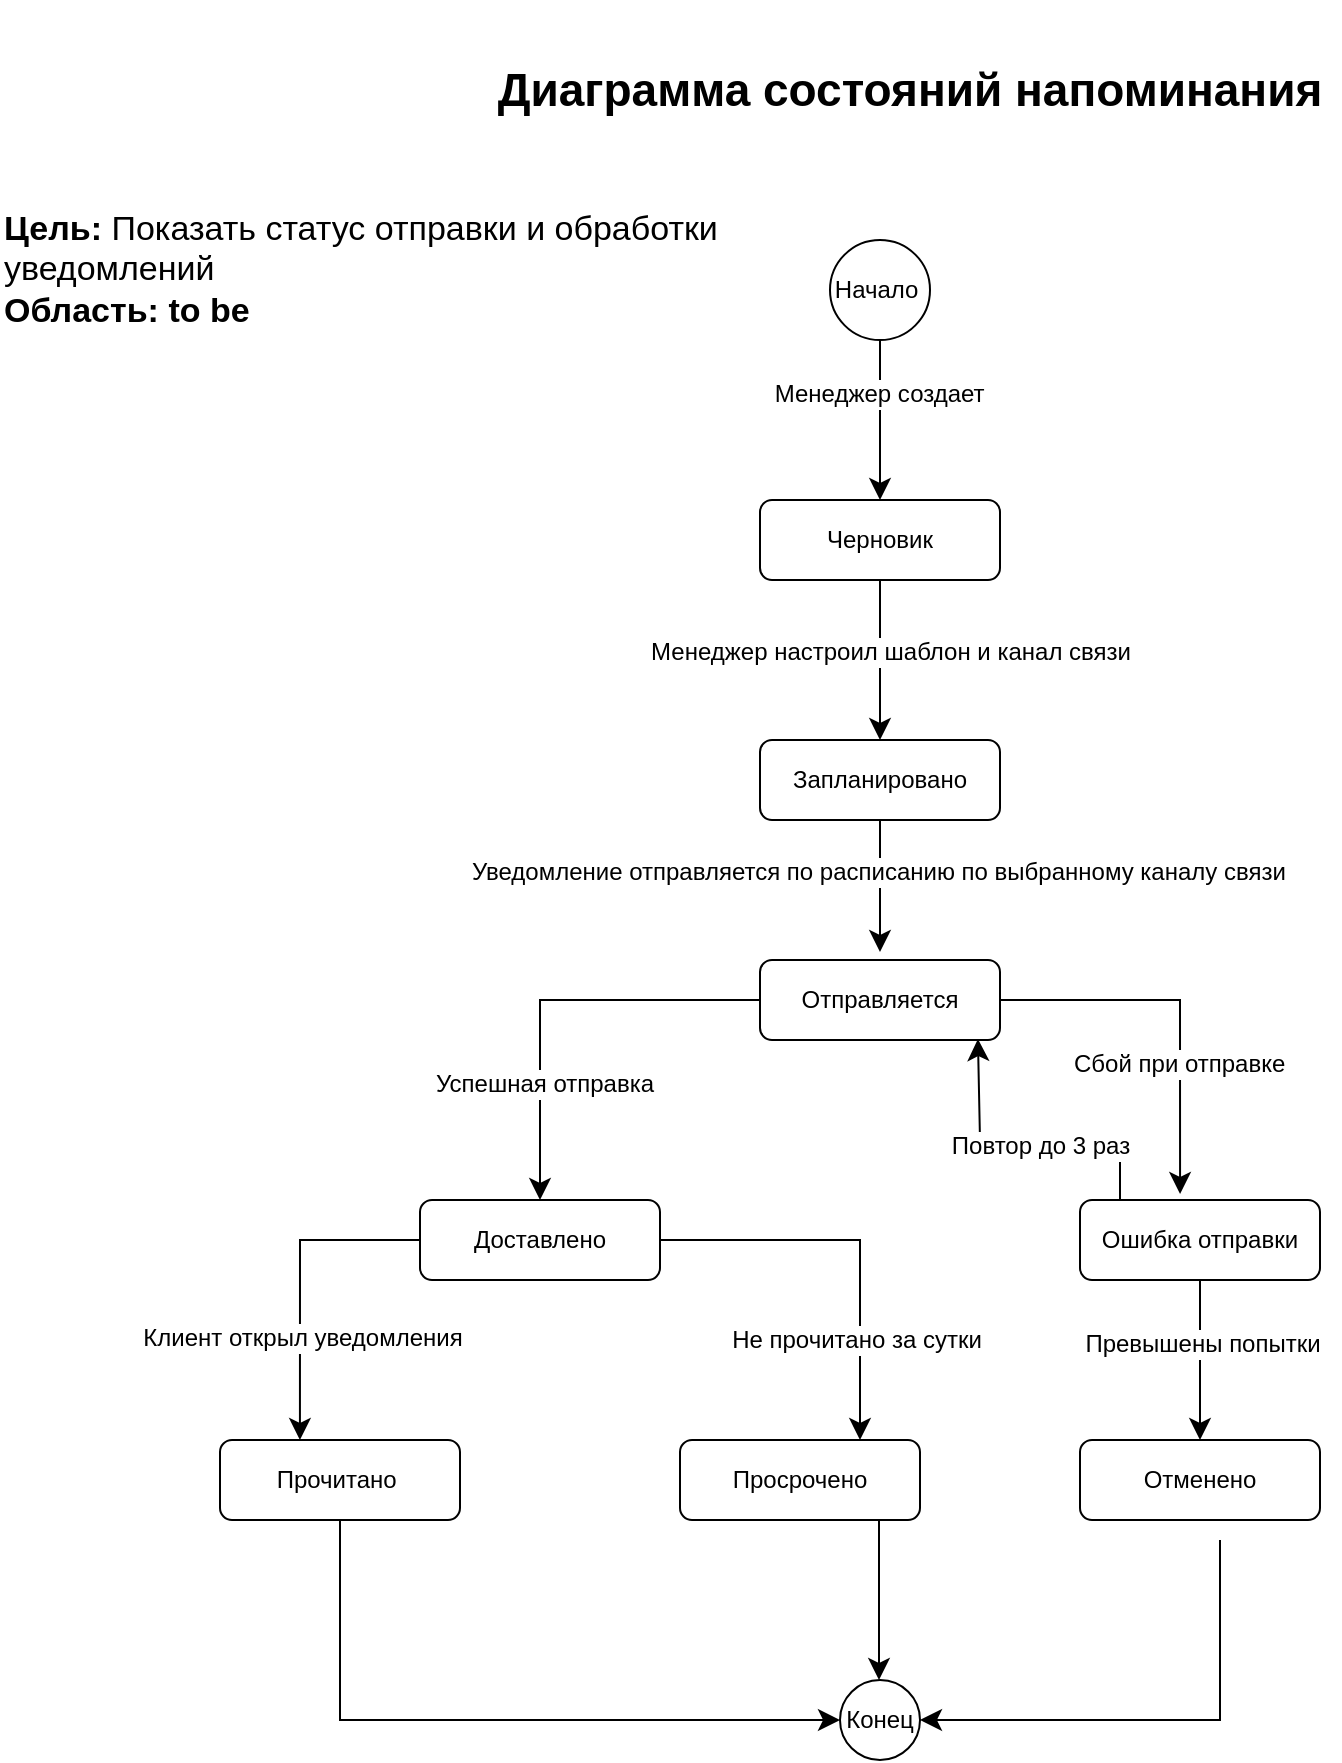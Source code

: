 <mxfile version="28.1.1">
  <diagram name="Страница — 1" id="j_y9czIBQOnDr5iY_I59">
    <mxGraphModel dx="1677" dy="2272" grid="1" gridSize="10" guides="1" tooltips="1" connect="1" arrows="1" fold="1" page="1" pageScale="1" pageWidth="827" pageHeight="1169" math="0" shadow="0">
      <root>
        <mxCell id="0" />
        <mxCell id="1" parent="0" />
        <mxCell id="io1wwQr1_xJZZvbiRL2H-1" value="Черновик" style="rounded=1;whiteSpace=wrap;html=1;" parent="1" vertex="1">
          <mxGeometry x="330" y="210" width="120" height="40" as="geometry" />
        </mxCell>
        <mxCell id="io1wwQr1_xJZZvbiRL2H-2" value="Запланировано" style="rounded=1;whiteSpace=wrap;html=1;" parent="1" vertex="1">
          <mxGeometry x="330" y="330" width="120" height="40" as="geometry" />
        </mxCell>
        <mxCell id="io1wwQr1_xJZZvbiRL2H-3" value="Отправляется" style="rounded=1;whiteSpace=wrap;html=1;" parent="1" vertex="1">
          <mxGeometry x="330" y="440" width="120" height="40" as="geometry" />
        </mxCell>
        <mxCell id="io1wwQr1_xJZZvbiRL2H-4" value="Доставлено" style="rounded=1;whiteSpace=wrap;html=1;" parent="1" vertex="1">
          <mxGeometry x="160" y="560" width="120" height="40" as="geometry" />
        </mxCell>
        <mxCell id="io1wwQr1_xJZZvbiRL2H-5" value="Ошибка отправки" style="rounded=1;whiteSpace=wrap;html=1;" parent="1" vertex="1">
          <mxGeometry x="490" y="560" width="120" height="40" as="geometry" />
        </mxCell>
        <mxCell id="io1wwQr1_xJZZvbiRL2H-6" value="Отменено" style="rounded=1;whiteSpace=wrap;html=1;" parent="1" vertex="1">
          <mxGeometry x="490" y="680" width="120" height="40" as="geometry" />
        </mxCell>
        <mxCell id="io1wwQr1_xJZZvbiRL2H-7" value="Прочитано&amp;nbsp;" style="rounded=1;whiteSpace=wrap;html=1;" parent="1" vertex="1">
          <mxGeometry x="60" y="680" width="120" height="40" as="geometry" />
        </mxCell>
        <mxCell id="io1wwQr1_xJZZvbiRL2H-8" value="Просрочено" style="rounded=1;whiteSpace=wrap;html=1;" parent="1" vertex="1">
          <mxGeometry x="290" y="680" width="120" height="40" as="geometry" />
        </mxCell>
        <mxCell id="io1wwQr1_xJZZvbiRL2H-9" value="Начало&amp;nbsp;" style="ellipse;whiteSpace=wrap;html=1;aspect=fixed;" parent="1" vertex="1">
          <mxGeometry x="365" y="80" width="50" height="50" as="geometry" />
        </mxCell>
        <mxCell id="io1wwQr1_xJZZvbiRL2H-10" value="" style="endArrow=classic;html=1;rounded=0;fontSize=12;startSize=8;endSize=8;curved=1;entryX=0.5;entryY=0;entryDx=0;entryDy=0;exitX=0.5;exitY=1;exitDx=0;exitDy=0;" parent="1" source="io1wwQr1_xJZZvbiRL2H-9" target="io1wwQr1_xJZZvbiRL2H-1" edge="1">
          <mxGeometry width="50" height="50" relative="1" as="geometry">
            <mxPoint x="365" y="180" as="sourcePoint" />
            <mxPoint x="415" y="130" as="targetPoint" />
          </mxGeometry>
        </mxCell>
        <mxCell id="io1wwQr1_xJZZvbiRL2H-11" value="Менеджер создает&amp;nbsp;" style="edgeLabel;html=1;align=center;verticalAlign=middle;resizable=0;points=[];fontSize=12;" parent="io1wwQr1_xJZZvbiRL2H-10" vertex="1" connectable="0">
          <mxGeometry x="-0.325" y="1" relative="1" as="geometry">
            <mxPoint as="offset" />
          </mxGeometry>
        </mxCell>
        <mxCell id="io1wwQr1_xJZZvbiRL2H-12" value="" style="endArrow=classic;html=1;rounded=0;fontSize=12;startSize=8;endSize=8;curved=1;exitX=0.5;exitY=1;exitDx=0;exitDy=0;entryX=0.5;entryY=0;entryDx=0;entryDy=0;" parent="1" source="io1wwQr1_xJZZvbiRL2H-1" target="io1wwQr1_xJZZvbiRL2H-2" edge="1">
          <mxGeometry width="50" height="50" relative="1" as="geometry">
            <mxPoint x="380" y="320" as="sourcePoint" />
            <mxPoint x="400" y="320" as="targetPoint" />
          </mxGeometry>
        </mxCell>
        <mxCell id="io1wwQr1_xJZZvbiRL2H-13" value="Менеджер настроил шаблон и канал связи" style="edgeLabel;html=1;align=center;verticalAlign=middle;resizable=0;points=[];fontSize=12;" parent="io1wwQr1_xJZZvbiRL2H-12" vertex="1" connectable="0">
          <mxGeometry x="-0.1" y="5" relative="1" as="geometry">
            <mxPoint as="offset" />
          </mxGeometry>
        </mxCell>
        <mxCell id="io1wwQr1_xJZZvbiRL2H-14" value="" style="endArrow=classic;html=1;rounded=0;fontSize=12;startSize=8;endSize=8;curved=1;exitX=0.5;exitY=1;exitDx=0;exitDy=0;" parent="1" source="io1wwQr1_xJZZvbiRL2H-2" edge="1">
          <mxGeometry width="50" height="50" relative="1" as="geometry">
            <mxPoint x="360" y="430" as="sourcePoint" />
            <mxPoint x="390" y="436" as="targetPoint" />
          </mxGeometry>
        </mxCell>
        <mxCell id="io1wwQr1_xJZZvbiRL2H-15" value="Уведомление отправляется по расписанию по выбранному каналу связи" style="edgeLabel;html=1;align=center;verticalAlign=middle;resizable=0;points=[];fontSize=12;" parent="io1wwQr1_xJZZvbiRL2H-14" vertex="1" connectable="0">
          <mxGeometry x="-0.212" y="-1" relative="1" as="geometry">
            <mxPoint as="offset" />
          </mxGeometry>
        </mxCell>
        <mxCell id="io1wwQr1_xJZZvbiRL2H-17" value="" style="endArrow=classic;html=1;rounded=0;fontSize=12;startSize=8;endSize=8;curved=0;exitX=1;exitY=0.5;exitDx=0;exitDy=0;entryX=0.417;entryY=-0.075;entryDx=0;entryDy=0;entryPerimeter=0;" parent="1" source="io1wwQr1_xJZZvbiRL2H-3" target="io1wwQr1_xJZZvbiRL2H-5" edge="1">
          <mxGeometry width="50" height="50" relative="1" as="geometry">
            <mxPoint x="500" y="490" as="sourcePoint" />
            <mxPoint x="540" y="550" as="targetPoint" />
            <Array as="points">
              <mxPoint x="540" y="460" />
            </Array>
          </mxGeometry>
        </mxCell>
        <mxCell id="io1wwQr1_xJZZvbiRL2H-20" value="Сбой при отправке&amp;nbsp;" style="edgeLabel;html=1;align=center;verticalAlign=middle;resizable=0;points=[];fontSize=12;" parent="io1wwQr1_xJZZvbiRL2H-17" vertex="1" connectable="0">
          <mxGeometry x="0.305" y="1" relative="1" as="geometry">
            <mxPoint as="offset" />
          </mxGeometry>
        </mxCell>
        <mxCell id="io1wwQr1_xJZZvbiRL2H-18" value="" style="endArrow=classic;html=1;rounded=0;fontSize=12;startSize=8;endSize=8;curved=0;entryX=0.5;entryY=0;entryDx=0;entryDy=0;exitX=0;exitY=0.5;exitDx=0;exitDy=0;" parent="1" source="io1wwQr1_xJZZvbiRL2H-3" target="io1wwQr1_xJZZvbiRL2H-4" edge="1">
          <mxGeometry width="50" height="50" relative="1" as="geometry">
            <mxPoint x="320" y="460" as="sourcePoint" />
            <mxPoint x="230" y="470" as="targetPoint" />
            <Array as="points">
              <mxPoint x="220" y="460" />
            </Array>
          </mxGeometry>
        </mxCell>
        <mxCell id="io1wwQr1_xJZZvbiRL2H-19" value="Успешная отправка" style="edgeLabel;html=1;align=center;verticalAlign=middle;resizable=0;points=[];fontSize=12;" parent="io1wwQr1_xJZZvbiRL2H-18" vertex="1" connectable="0">
          <mxGeometry x="0.448" y="2" relative="1" as="geometry">
            <mxPoint as="offset" />
          </mxGeometry>
        </mxCell>
        <mxCell id="io1wwQr1_xJZZvbiRL2H-21" value="" style="endArrow=classic;html=1;rounded=0;fontSize=12;startSize=8;endSize=8;curved=0;entryX=0.5;entryY=0;entryDx=0;entryDy=0;exitX=0.5;exitY=1;exitDx=0;exitDy=0;" parent="1" source="io1wwQr1_xJZZvbiRL2H-5" target="io1wwQr1_xJZZvbiRL2H-6" edge="1">
          <mxGeometry width="50" height="50" relative="1" as="geometry">
            <mxPoint x="440" y="670" as="sourcePoint" />
            <mxPoint x="490" y="620" as="targetPoint" />
          </mxGeometry>
        </mxCell>
        <mxCell id="io1wwQr1_xJZZvbiRL2H-22" value="Превышены попытки" style="edgeLabel;html=1;align=center;verticalAlign=middle;resizable=0;points=[];fontSize=12;" parent="io1wwQr1_xJZZvbiRL2H-21" vertex="1" connectable="0">
          <mxGeometry x="-0.2" y="1" relative="1" as="geometry">
            <mxPoint as="offset" />
          </mxGeometry>
        </mxCell>
        <mxCell id="io1wwQr1_xJZZvbiRL2H-23" value="" style="endArrow=classic;html=1;rounded=0;fontSize=12;startSize=8;endSize=8;curved=0;exitX=1;exitY=0.5;exitDx=0;exitDy=0;entryX=0.75;entryY=0;entryDx=0;entryDy=0;" parent="1" source="io1wwQr1_xJZZvbiRL2H-4" target="io1wwQr1_xJZZvbiRL2H-8" edge="1">
          <mxGeometry width="50" height="50" relative="1" as="geometry">
            <mxPoint x="315" y="600" as="sourcePoint" />
            <mxPoint x="330" y="680" as="targetPoint" />
            <Array as="points">
              <mxPoint x="380" y="580" />
            </Array>
          </mxGeometry>
        </mxCell>
        <mxCell id="io1wwQr1_xJZZvbiRL2H-24" value="Не прочитано за сутки" style="edgeLabel;html=1;align=center;verticalAlign=middle;resizable=0;points=[];fontSize=12;" parent="io1wwQr1_xJZZvbiRL2H-23" vertex="1" connectable="0">
          <mxGeometry x="0.2" y="-2" relative="1" as="geometry">
            <mxPoint y="30" as="offset" />
          </mxGeometry>
        </mxCell>
        <mxCell id="io1wwQr1_xJZZvbiRL2H-25" value="" style="endArrow=classic;html=1;rounded=0;fontSize=12;startSize=8;endSize=8;curved=0;exitX=0;exitY=0.5;exitDx=0;exitDy=0;entryX=0.333;entryY=0;entryDx=0;entryDy=0;entryPerimeter=0;" parent="1" source="io1wwQr1_xJZZvbiRL2H-4" target="io1wwQr1_xJZZvbiRL2H-7" edge="1">
          <mxGeometry width="50" height="50" relative="1" as="geometry">
            <mxPoint x="70" y="580" as="sourcePoint" />
            <mxPoint x="80" y="620" as="targetPoint" />
            <Array as="points">
              <mxPoint x="100" y="580" />
            </Array>
          </mxGeometry>
        </mxCell>
        <mxCell id="io1wwQr1_xJZZvbiRL2H-26" value="Клиент открыл уведомления" style="edgeLabel;html=1;align=center;verticalAlign=middle;resizable=0;points=[];fontSize=12;" parent="io1wwQr1_xJZZvbiRL2H-25" vertex="1" connectable="0">
          <mxGeometry x="0.362" y="1" relative="1" as="geometry">
            <mxPoint as="offset" />
          </mxGeometry>
        </mxCell>
        <mxCell id="io1wwQr1_xJZZvbiRL2H-27" value="&lt;b&gt;&lt;font style=&quot;font-size: 23px;&quot;&gt;Диаграмма состояний напоминания&lt;/font&gt;&lt;/b&gt;" style="text;html=1;align=center;verticalAlign=middle;whiteSpace=wrap;rounded=0;" parent="1" vertex="1">
          <mxGeometry x="190" y="-40" width="430" height="90" as="geometry" />
        </mxCell>
        <mxCell id="io1wwQr1_xJZZvbiRL2H-28" value="Конец" style="ellipse;whiteSpace=wrap;html=1;aspect=fixed;" parent="1" vertex="1">
          <mxGeometry x="370" y="800" width="40" height="40" as="geometry" />
        </mxCell>
        <mxCell id="io1wwQr1_xJZZvbiRL2H-29" value="" style="endArrow=classic;html=1;rounded=0;fontSize=12;startSize=8;endSize=8;curved=0;exitX=0.5;exitY=1;exitDx=0;exitDy=0;entryX=0;entryY=0.5;entryDx=0;entryDy=0;" parent="1" source="io1wwQr1_xJZZvbiRL2H-7" target="io1wwQr1_xJZZvbiRL2H-28" edge="1">
          <mxGeometry width="50" height="50" relative="1" as="geometry">
            <mxPoint x="190" y="830" as="sourcePoint" />
            <mxPoint x="240" y="780" as="targetPoint" />
            <Array as="points">
              <mxPoint x="120" y="820" />
            </Array>
          </mxGeometry>
        </mxCell>
        <mxCell id="io1wwQr1_xJZZvbiRL2H-30" value="" style="endArrow=classic;html=1;rounded=0;fontSize=12;startSize=8;endSize=8;curved=1;entryX=0.25;entryY=0;entryDx=0;entryDy=0;entryPerimeter=0;exitX=0.75;exitY=1;exitDx=0;exitDy=0;" parent="1" edge="1">
          <mxGeometry width="50" height="50" relative="1" as="geometry">
            <mxPoint x="389.5" y="720" as="sourcePoint" />
            <mxPoint x="389.5" y="800" as="targetPoint" />
          </mxGeometry>
        </mxCell>
        <mxCell id="io1wwQr1_xJZZvbiRL2H-32" value="" style="endArrow=classic;html=1;rounded=0;fontSize=12;startSize=8;endSize=8;curved=0;entryX=1;entryY=0.5;entryDx=0;entryDy=0;" parent="1" target="io1wwQr1_xJZZvbiRL2H-28" edge="1">
          <mxGeometry width="50" height="50" relative="1" as="geometry">
            <mxPoint x="560" y="730" as="sourcePoint" />
            <mxPoint x="520" y="820" as="targetPoint" />
            <Array as="points">
              <mxPoint x="560" y="820" />
            </Array>
          </mxGeometry>
        </mxCell>
        <mxCell id="io1wwQr1_xJZZvbiRL2H-33" value="" style="endArrow=classic;html=1;rounded=0;fontSize=12;startSize=8;endSize=8;curved=0;entryX=0.908;entryY=0.988;entryDx=0;entryDy=0;entryPerimeter=0;" parent="1" target="io1wwQr1_xJZZvbiRL2H-3" edge="1">
          <mxGeometry width="50" height="50" relative="1" as="geometry">
            <mxPoint x="510" y="560" as="sourcePoint" />
            <mxPoint x="440" y="490" as="targetPoint" />
            <Array as="points">
              <mxPoint x="510" y="530" />
              <mxPoint x="440" y="530" />
            </Array>
          </mxGeometry>
        </mxCell>
        <mxCell id="io1wwQr1_xJZZvbiRL2H-34" value="Повтор до 3 раз" style="edgeLabel;html=1;align=center;verticalAlign=middle;resizable=0;points=[];fontSize=12;" parent="io1wwQr1_xJZZvbiRL2H-33" vertex="1" connectable="0">
          <mxGeometry x="-0.06" y="3" relative="1" as="geometry">
            <mxPoint as="offset" />
          </mxGeometry>
        </mxCell>
        <mxCell id="io1wwQr1_xJZZvbiRL2H-35" value="&lt;font style=&quot;font-size: 17px;&quot;&gt;&lt;strong style=&quot;&quot; data-end=&quot;849&quot; data-start=&quot;840&quot;&gt;Цель:&lt;/strong&gt;&amp;nbsp;Показать статус отправки и обработки уведомлений&lt;br&gt;&lt;strong style=&quot;&quot; data-end=&quot;1108&quot; data-start=&quot;1096&quot;&gt;Область:&lt;/strong&gt; &lt;strong style=&quot;&quot; data-end=&quot;1118&quot; data-start=&quot;1109&quot;&gt;to be&lt;/strong&gt;&lt;/font&gt;" style="text;html=1;align=left;verticalAlign=middle;whiteSpace=wrap;rounded=0;" parent="1" vertex="1">
          <mxGeometry x="-50" y="40" width="390" height="110" as="geometry" />
        </mxCell>
      </root>
    </mxGraphModel>
  </diagram>
</mxfile>
